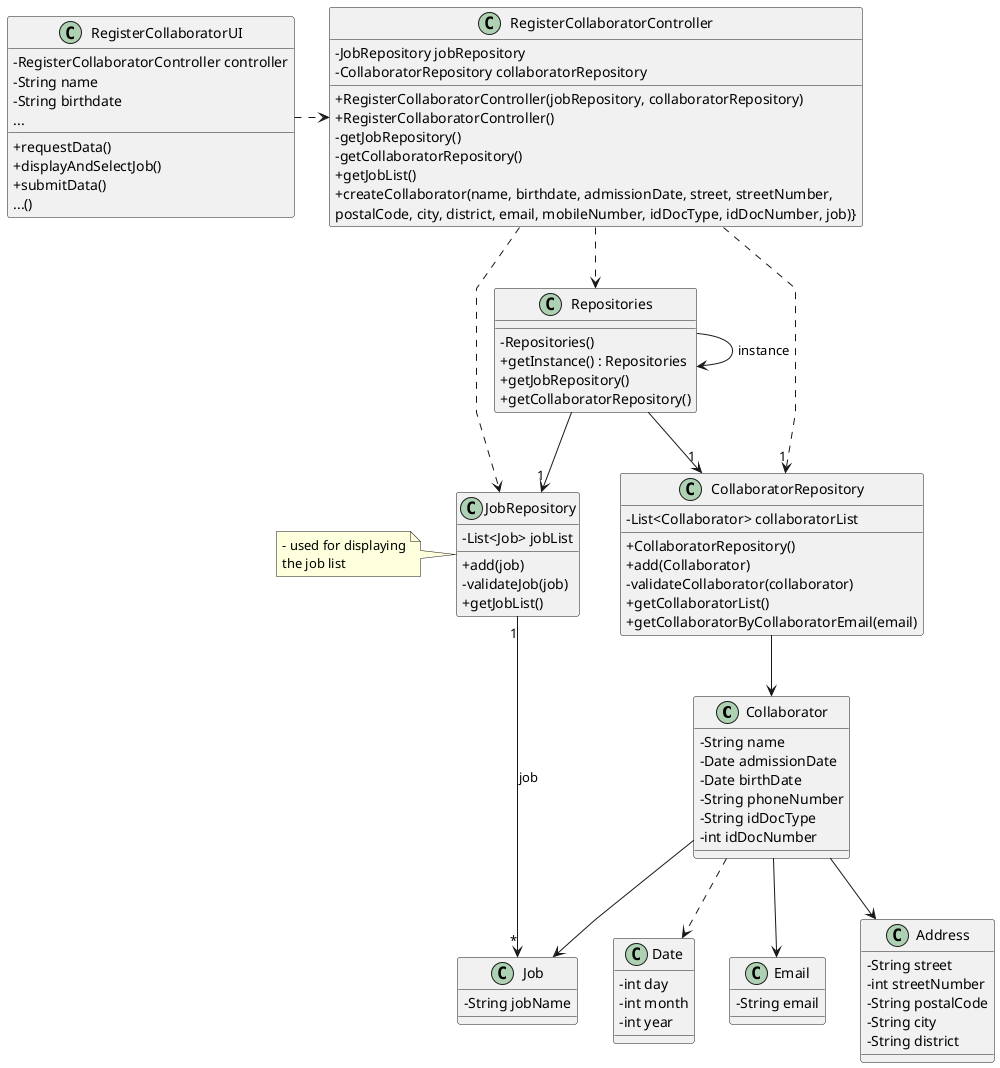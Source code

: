 @startuml
'skinparam monochrome true
skinparam packageStyle rectangle
skinparam shadowing false
skinparam linetype polyline
'skinparam linetype orto

skinparam classAttributeIconSize 0


class Collaborator {
     - String name
     - Date admissionDate
     - Date birthDate
     - String phoneNumber
     - String idDocType
     - int idDocNumber
}

class Job {
    - String jobName
}

class Date {
    - int day
    - int month
    - int year
}

class CollaboratorRepository{
    - List<Collaborator> collaboratorList

    + CollaboratorRepository()
    + add(Collaborator)
    - validateCollaborator(collaborator)
    + getCollaboratorList()
    + getCollaboratorByCollaboratorEmail(email)
}

class JobRepository {
    - List<Job> jobList

    + add(job)
    - validateJob(job)
    + getJobList()
}

class Repositories {
    - Repositories()
    + getInstance() : Repositories
    + getJobRepository()
    + getCollaboratorRepository()
}

note left of JobRepository
    - used for displaying
    the job list
end note

class RegisterCollaboratorController {
    - JobRepository jobRepository
    - CollaboratorRepository collaboratorRepository

    + RegisterCollaboratorController(jobRepository, collaboratorRepository)
    + RegisterCollaboratorController()
    - getJobRepository()
    - getCollaboratorRepository()
    + getJobList()
    + createCollaborator(name, birthdate, admissionDate, street, streetNumber,\npostalCode, city, district, email, mobileNumber, idDocType, idDocNumber, job)}

}

class RegisterCollaboratorUI {
    - RegisterCollaboratorController controller
    - String name
    - String birthdate
    ...

    + requestData()
    + displayAndSelectJob()
    + submitData()
    ...()
}

class Email{
    - String email
}

class Address{
    - String street
    - int streetNumber
    - String postalCode
    - String city
    - String district

}

RegisterCollaboratorUI .right.> RegisterCollaboratorController
RegisterCollaboratorController ..> "1" CollaboratorRepository
CollaboratorRepository -down-> Collaborator
RegisterCollaboratorController ..> JobRepository
JobRepository "1"-->"*" Job : job
Collaborator --> Job
Collaborator --> Email
Collaborator --> Address
Collaborator ..> Date
RegisterCollaboratorController ..> Repositories
Repositories --> "1" JobRepository
Repositories --> "1" CollaboratorRepository
Repositories -> Repositories : instance


@enduml